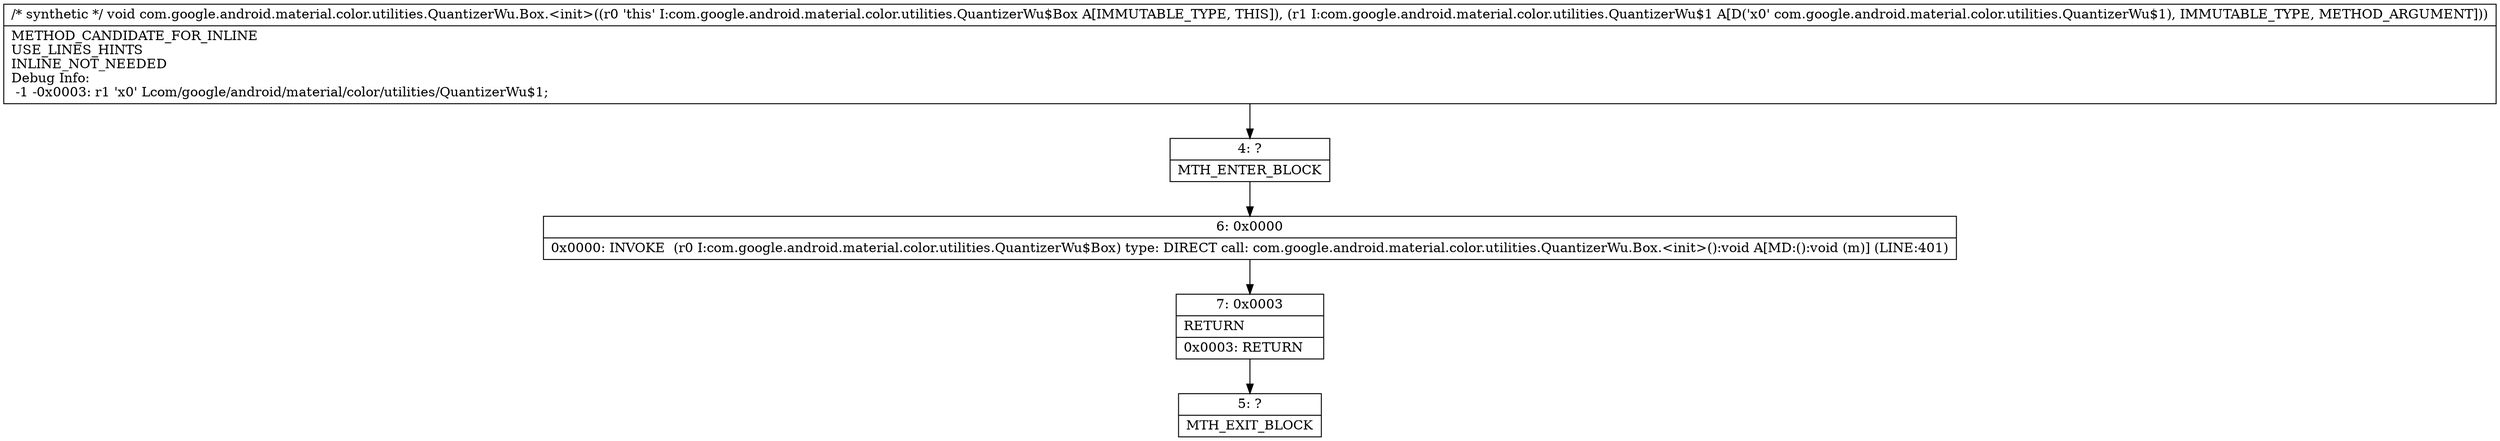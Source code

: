 digraph "CFG forcom.google.android.material.color.utilities.QuantizerWu.Box.\<init\>(Lcom\/google\/android\/material\/color\/utilities\/QuantizerWu$1;)V" {
Node_4 [shape=record,label="{4\:\ ?|MTH_ENTER_BLOCK\l}"];
Node_6 [shape=record,label="{6\:\ 0x0000|0x0000: INVOKE  (r0 I:com.google.android.material.color.utilities.QuantizerWu$Box) type: DIRECT call: com.google.android.material.color.utilities.QuantizerWu.Box.\<init\>():void A[MD:():void (m)] (LINE:401)\l}"];
Node_7 [shape=record,label="{7\:\ 0x0003|RETURN\l|0x0003: RETURN   \l}"];
Node_5 [shape=record,label="{5\:\ ?|MTH_EXIT_BLOCK\l}"];
MethodNode[shape=record,label="{\/* synthetic *\/ void com.google.android.material.color.utilities.QuantizerWu.Box.\<init\>((r0 'this' I:com.google.android.material.color.utilities.QuantizerWu$Box A[IMMUTABLE_TYPE, THIS]), (r1 I:com.google.android.material.color.utilities.QuantizerWu$1 A[D('x0' com.google.android.material.color.utilities.QuantizerWu$1), IMMUTABLE_TYPE, METHOD_ARGUMENT]))  | METHOD_CANDIDATE_FOR_INLINE\lUSE_LINES_HINTS\lINLINE_NOT_NEEDED\lDebug Info:\l  \-1 \-0x0003: r1 'x0' Lcom\/google\/android\/material\/color\/utilities\/QuantizerWu$1;\l}"];
MethodNode -> Node_4;Node_4 -> Node_6;
Node_6 -> Node_7;
Node_7 -> Node_5;
}

